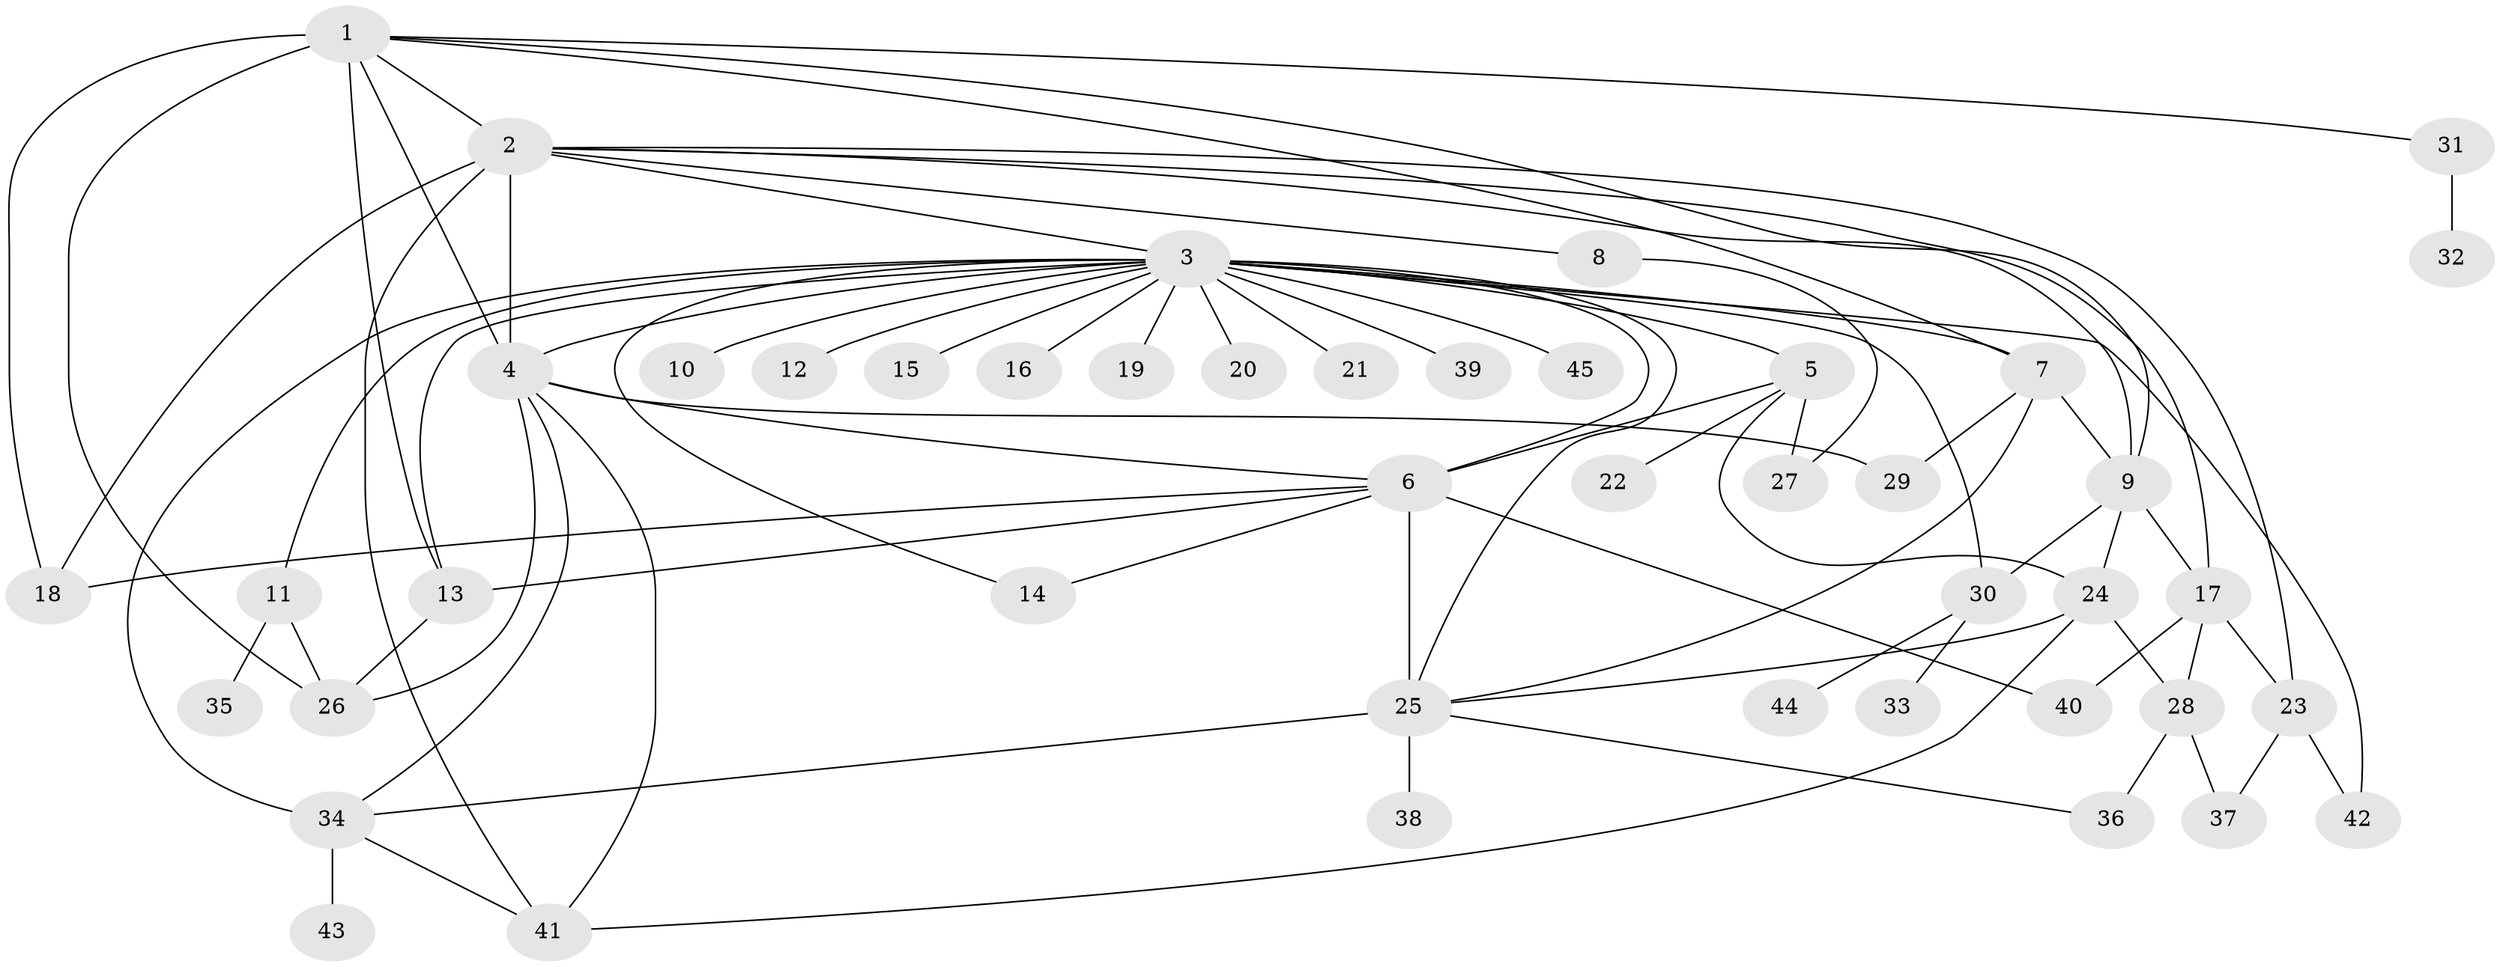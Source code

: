 // original degree distribution, {9: 0.011111111111111112, 15: 0.011111111111111112, 25: 0.011111111111111112, 1: 0.43333333333333335, 2: 0.2, 6: 0.022222222222222223, 7: 0.07777777777777778, 3: 0.15555555555555556, 5: 0.05555555555555555, 4: 0.022222222222222223}
// Generated by graph-tools (version 1.1) at 2025/35/03/09/25 02:35:26]
// undirected, 45 vertices, 78 edges
graph export_dot {
graph [start="1"]
  node [color=gray90,style=filled];
  1;
  2;
  3;
  4;
  5;
  6;
  7;
  8;
  9;
  10;
  11;
  12;
  13;
  14;
  15;
  16;
  17;
  18;
  19;
  20;
  21;
  22;
  23;
  24;
  25;
  26;
  27;
  28;
  29;
  30;
  31;
  32;
  33;
  34;
  35;
  36;
  37;
  38;
  39;
  40;
  41;
  42;
  43;
  44;
  45;
  1 -- 2 [weight=1.0];
  1 -- 4 [weight=1.0];
  1 -- 7 [weight=1.0];
  1 -- 9 [weight=1.0];
  1 -- 13 [weight=1.0];
  1 -- 18 [weight=1.0];
  1 -- 26 [weight=1.0];
  1 -- 31 [weight=1.0];
  2 -- 3 [weight=1.0];
  2 -- 4 [weight=5.0];
  2 -- 8 [weight=1.0];
  2 -- 9 [weight=1.0];
  2 -- 17 [weight=1.0];
  2 -- 18 [weight=1.0];
  2 -- 23 [weight=1.0];
  2 -- 41 [weight=1.0];
  3 -- 4 [weight=1.0];
  3 -- 5 [weight=1.0];
  3 -- 6 [weight=2.0];
  3 -- 7 [weight=1.0];
  3 -- 10 [weight=1.0];
  3 -- 11 [weight=1.0];
  3 -- 12 [weight=1.0];
  3 -- 13 [weight=1.0];
  3 -- 14 [weight=1.0];
  3 -- 15 [weight=1.0];
  3 -- 16 [weight=1.0];
  3 -- 19 [weight=1.0];
  3 -- 20 [weight=1.0];
  3 -- 21 [weight=1.0];
  3 -- 25 [weight=1.0];
  3 -- 30 [weight=1.0];
  3 -- 34 [weight=1.0];
  3 -- 39 [weight=1.0];
  3 -- 42 [weight=1.0];
  3 -- 45 [weight=1.0];
  4 -- 6 [weight=1.0];
  4 -- 26 [weight=1.0];
  4 -- 29 [weight=1.0];
  4 -- 34 [weight=1.0];
  4 -- 41 [weight=1.0];
  5 -- 6 [weight=1.0];
  5 -- 22 [weight=1.0];
  5 -- 24 [weight=1.0];
  5 -- 27 [weight=1.0];
  6 -- 13 [weight=1.0];
  6 -- 14 [weight=1.0];
  6 -- 18 [weight=2.0];
  6 -- 25 [weight=4.0];
  6 -- 40 [weight=1.0];
  7 -- 9 [weight=2.0];
  7 -- 25 [weight=1.0];
  7 -- 29 [weight=1.0];
  8 -- 27 [weight=1.0];
  9 -- 17 [weight=1.0];
  9 -- 24 [weight=1.0];
  9 -- 30 [weight=1.0];
  11 -- 26 [weight=2.0];
  11 -- 35 [weight=1.0];
  13 -- 26 [weight=1.0];
  17 -- 23 [weight=1.0];
  17 -- 28 [weight=1.0];
  17 -- 40 [weight=1.0];
  23 -- 37 [weight=1.0];
  23 -- 42 [weight=1.0];
  24 -- 25 [weight=1.0];
  24 -- 28 [weight=1.0];
  24 -- 41 [weight=1.0];
  25 -- 34 [weight=1.0];
  25 -- 36 [weight=1.0];
  25 -- 38 [weight=1.0];
  28 -- 36 [weight=1.0];
  28 -- 37 [weight=1.0];
  30 -- 33 [weight=1.0];
  30 -- 44 [weight=1.0];
  31 -- 32 [weight=2.0];
  34 -- 41 [weight=1.0];
  34 -- 43 [weight=2.0];
}
